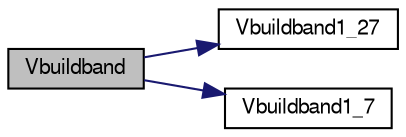 digraph G
{
  edge [fontname="FreeSans",fontsize="10",labelfontname="FreeSans",labelfontsize="10"];
  node [fontname="FreeSans",fontsize="10",shape=record];
  rankdir=LR;
  Node1 [label="Vbuildband",height=0.2,width=0.4,color="black", fillcolor="grey75", style="filled" fontcolor="black"];
  Node1 -> Node2 [color="midnightblue",fontsize="10",style="solid",fontname="FreeSans"];
  Node2 [label="Vbuildband1_27",height=0.2,width=0.4,color="black", fillcolor="white", style="filled",URL="$build_bd_8c.html#abf0d453e08d0c6dfebb595859dbf0098",tooltip="Build the operator in banded form given the 27-diagonal form."];
  Node1 -> Node3 [color="midnightblue",fontsize="10",style="solid",fontname="FreeSans"];
  Node3 [label="Vbuildband1_7",height=0.2,width=0.4,color="black", fillcolor="white", style="filled",URL="$build_bd_8c.html#aa79790a186b5be89c21c28b397de7a1f",tooltip="Build the operator in banded form given the 7-diagonal form."];
}
